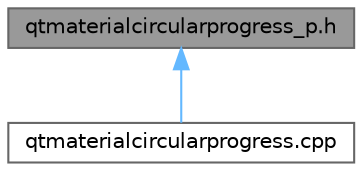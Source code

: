digraph "qtmaterialcircularprogress_p.h"
{
 // LATEX_PDF_SIZE
  bgcolor="transparent";
  edge [fontname=Helvetica,fontsize=10,labelfontname=Helvetica,labelfontsize=10];
  node [fontname=Helvetica,fontsize=10,shape=box,height=0.2,width=0.4];
  Node1 [id="Node000001",label="qtmaterialcircularprogress_p.h",height=0.2,width=0.4,color="gray40", fillcolor="grey60", style="filled", fontcolor="black",tooltip="定义 QtMaterialCircularProgressPrivate 类，提供 QtMaterialCircularProgress 的私有实现"];
  Node1 -> Node2 [id="edge1_Node000001_Node000002",dir="back",color="steelblue1",style="solid",tooltip=" "];
  Node2 [id="Node000002",label="qtmaterialcircularprogress.cpp",height=0.2,width=0.4,color="grey40", fillcolor="white", style="filled",URL="$qtmaterialcircularprogress_8cpp.html",tooltip="实现 QtMaterialCircularProgress 类，提供 Material Design 圆形进度条"];
}
